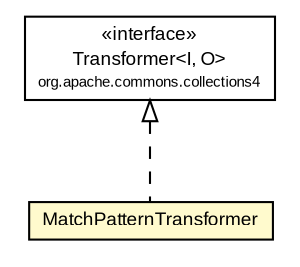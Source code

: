 #!/usr/local/bin/dot
#
# Class diagram 
# Generated by UMLGraph version R5_6-24-gf6e263 (http://www.umlgraph.org/)
#

digraph G {
	edge [fontname="arial",fontsize=10,labelfontname="arial",labelfontsize=10];
	node [fontname="arial",fontsize=10,shape=plaintext];
	nodesep=0.25;
	ranksep=0.5;
	// org.settings4j.util.MatchPatternTransformer
	c3414 [label=<<table title="org.settings4j.util.MatchPatternTransformer" border="0" cellborder="1" cellspacing="0" cellpadding="2" port="p" bgcolor="lemonChiffon" href="./MatchPatternTransformer.html">
		<tr><td><table border="0" cellspacing="0" cellpadding="1">
<tr><td align="center" balign="center"> MatchPatternTransformer </td></tr>
		</table></td></tr>
		</table>>, URL="./MatchPatternTransformer.html", fontname="arial", fontcolor="black", fontsize=9.0];
	//org.settings4j.util.MatchPatternTransformer implements org.apache.commons.collections4.Transformer<I, O>
	c3417:p -> c3414:p [dir=back,arrowtail=empty,style=dashed];
	// org.apache.commons.collections4.Transformer<I, O>
	c3417 [label=<<table title="org.apache.commons.collections4.Transformer" border="0" cellborder="1" cellspacing="0" cellpadding="2" port="p">
		<tr><td><table border="0" cellspacing="0" cellpadding="1">
<tr><td align="center" balign="center"> &#171;interface&#187; </td></tr>
<tr><td align="center" balign="center"> Transformer&lt;I, O&gt; </td></tr>
<tr><td align="center" balign="center"><font point-size="7.0"> org.apache.commons.collections4 </font></td></tr>
		</table></td></tr>
		</table>>, URL="null", fontname="arial", fontcolor="black", fontsize=9.0];
}

